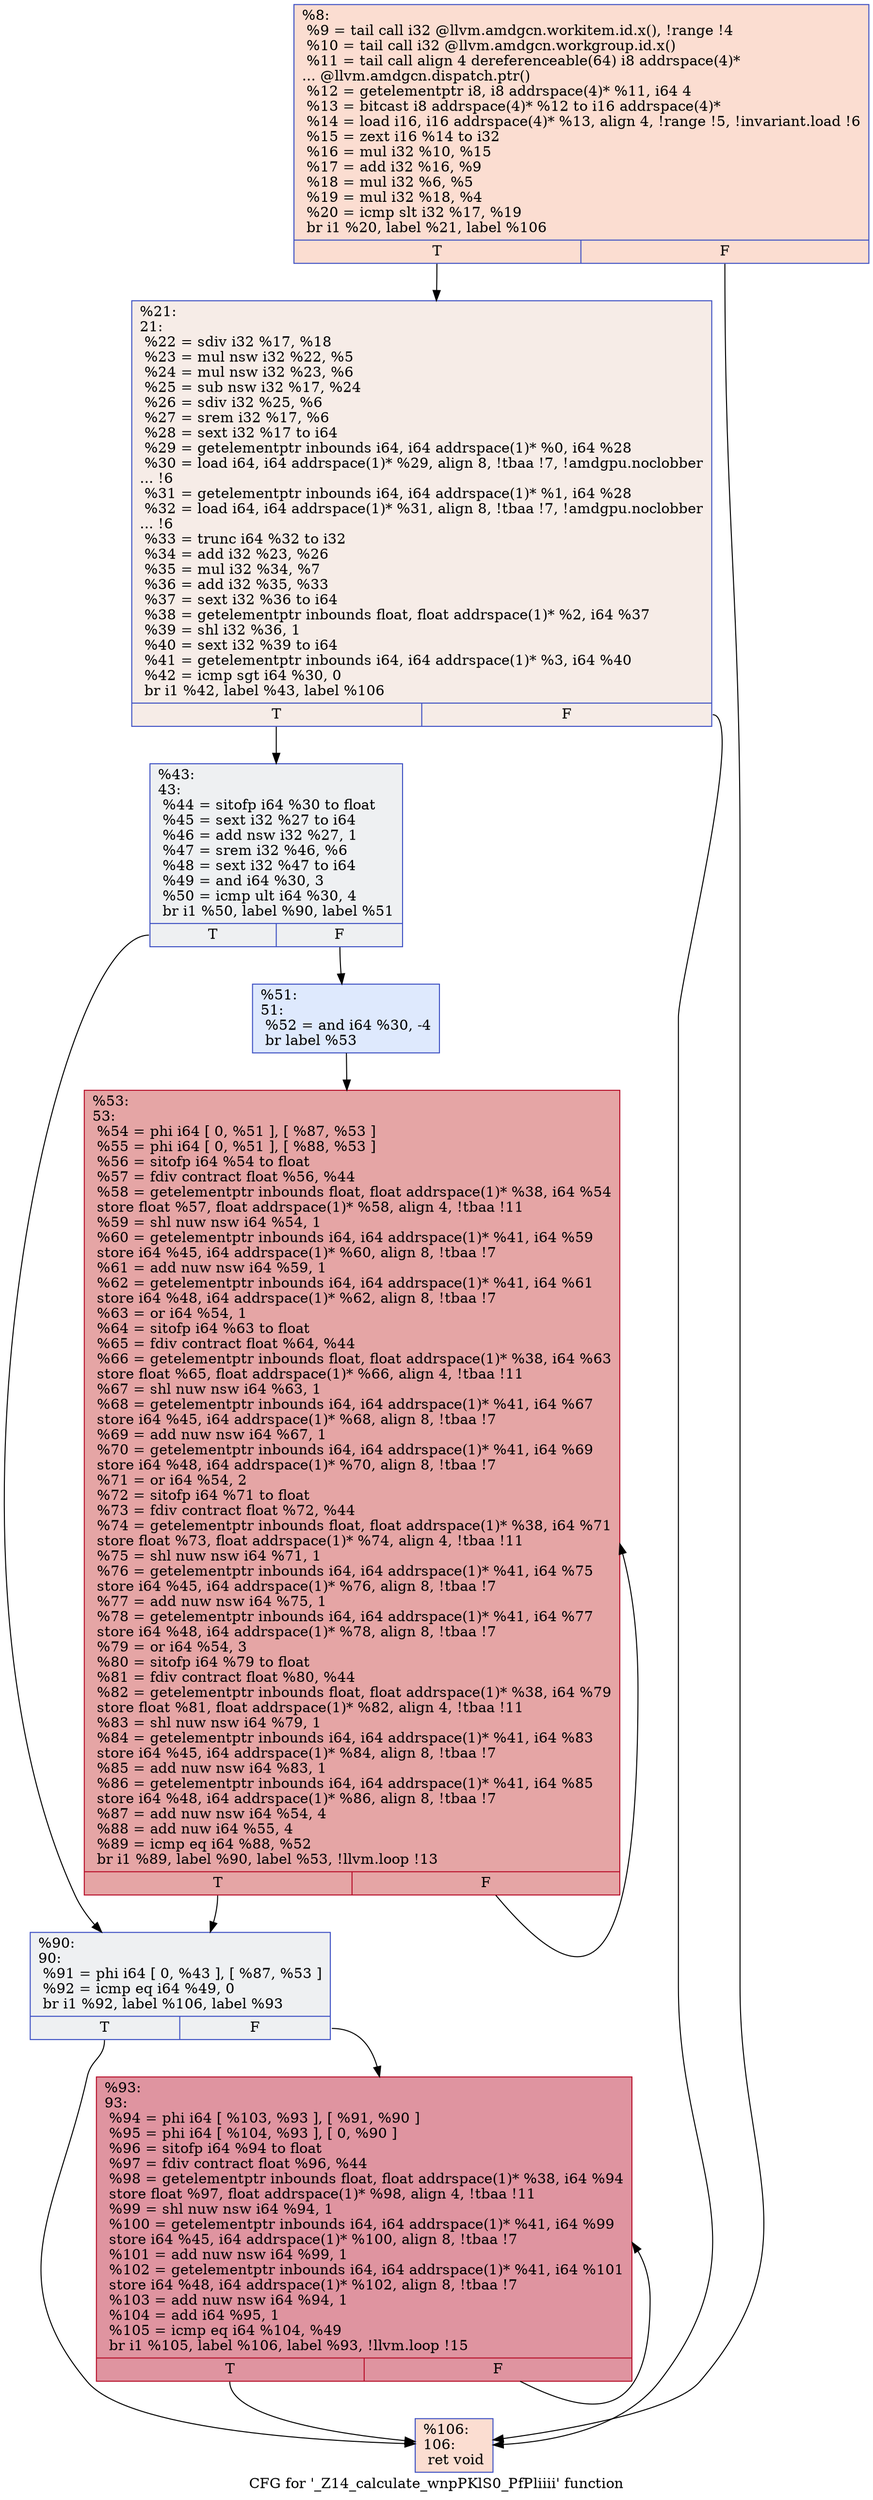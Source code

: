 digraph "CFG for '_Z14_calculate_wnpPKlS0_PfPliiii' function" {
	label="CFG for '_Z14_calculate_wnpPKlS0_PfPliiii' function";

	Node0x51f4320 [shape=record,color="#3d50c3ff", style=filled, fillcolor="#f7b39670",label="{%8:\l  %9 = tail call i32 @llvm.amdgcn.workitem.id.x(), !range !4\l  %10 = tail call i32 @llvm.amdgcn.workgroup.id.x()\l  %11 = tail call align 4 dereferenceable(64) i8 addrspace(4)*\l... @llvm.amdgcn.dispatch.ptr()\l  %12 = getelementptr i8, i8 addrspace(4)* %11, i64 4\l  %13 = bitcast i8 addrspace(4)* %12 to i16 addrspace(4)*\l  %14 = load i16, i16 addrspace(4)* %13, align 4, !range !5, !invariant.load !6\l  %15 = zext i16 %14 to i32\l  %16 = mul i32 %10, %15\l  %17 = add i32 %16, %9\l  %18 = mul i32 %6, %5\l  %19 = mul i32 %18, %4\l  %20 = icmp slt i32 %17, %19\l  br i1 %20, label %21, label %106\l|{<s0>T|<s1>F}}"];
	Node0x51f4320:s0 -> Node0x51f63b0;
	Node0x51f4320:s1 -> Node0x51f6440;
	Node0x51f63b0 [shape=record,color="#3d50c3ff", style=filled, fillcolor="#ead5c970",label="{%21:\l21:                                               \l  %22 = sdiv i32 %17, %18\l  %23 = mul nsw i32 %22, %5\l  %24 = mul nsw i32 %23, %6\l  %25 = sub nsw i32 %17, %24\l  %26 = sdiv i32 %25, %6\l  %27 = srem i32 %17, %6\l  %28 = sext i32 %17 to i64\l  %29 = getelementptr inbounds i64, i64 addrspace(1)* %0, i64 %28\l  %30 = load i64, i64 addrspace(1)* %29, align 8, !tbaa !7, !amdgpu.noclobber\l... !6\l  %31 = getelementptr inbounds i64, i64 addrspace(1)* %1, i64 %28\l  %32 = load i64, i64 addrspace(1)* %31, align 8, !tbaa !7, !amdgpu.noclobber\l... !6\l  %33 = trunc i64 %32 to i32\l  %34 = add i32 %23, %26\l  %35 = mul i32 %34, %7\l  %36 = add i32 %35, %33\l  %37 = sext i32 %36 to i64\l  %38 = getelementptr inbounds float, float addrspace(1)* %2, i64 %37\l  %39 = shl i32 %36, 1\l  %40 = sext i32 %39 to i64\l  %41 = getelementptr inbounds i64, i64 addrspace(1)* %3, i64 %40\l  %42 = icmp sgt i64 %30, 0\l  br i1 %42, label %43, label %106\l|{<s0>T|<s1>F}}"];
	Node0x51f63b0:s0 -> Node0x51f7ff0;
	Node0x51f63b0:s1 -> Node0x51f6440;
	Node0x51f7ff0 [shape=record,color="#3d50c3ff", style=filled, fillcolor="#d9dce170",label="{%43:\l43:                                               \l  %44 = sitofp i64 %30 to float\l  %45 = sext i32 %27 to i64\l  %46 = add nsw i32 %27, 1\l  %47 = srem i32 %46, %6\l  %48 = sext i32 %47 to i64\l  %49 = and i64 %30, 3\l  %50 = icmp ult i64 %30, 4\l  br i1 %50, label %90, label %51\l|{<s0>T|<s1>F}}"];
	Node0x51f7ff0:s0 -> Node0x51f84f0;
	Node0x51f7ff0:s1 -> Node0x51f8540;
	Node0x51f8540 [shape=record,color="#3d50c3ff", style=filled, fillcolor="#b5cdfa70",label="{%51:\l51:                                               \l  %52 = and i64 %30, -4\l  br label %53\l}"];
	Node0x51f8540 -> Node0x51f8740;
	Node0x51f8740 [shape=record,color="#b70d28ff", style=filled, fillcolor="#c5333470",label="{%53:\l53:                                               \l  %54 = phi i64 [ 0, %51 ], [ %87, %53 ]\l  %55 = phi i64 [ 0, %51 ], [ %88, %53 ]\l  %56 = sitofp i64 %54 to float\l  %57 = fdiv contract float %56, %44\l  %58 = getelementptr inbounds float, float addrspace(1)* %38, i64 %54\l  store float %57, float addrspace(1)* %58, align 4, !tbaa !11\l  %59 = shl nuw nsw i64 %54, 1\l  %60 = getelementptr inbounds i64, i64 addrspace(1)* %41, i64 %59\l  store i64 %45, i64 addrspace(1)* %60, align 8, !tbaa !7\l  %61 = add nuw nsw i64 %59, 1\l  %62 = getelementptr inbounds i64, i64 addrspace(1)* %41, i64 %61\l  store i64 %48, i64 addrspace(1)* %62, align 8, !tbaa !7\l  %63 = or i64 %54, 1\l  %64 = sitofp i64 %63 to float\l  %65 = fdiv contract float %64, %44\l  %66 = getelementptr inbounds float, float addrspace(1)* %38, i64 %63\l  store float %65, float addrspace(1)* %66, align 4, !tbaa !11\l  %67 = shl nuw nsw i64 %63, 1\l  %68 = getelementptr inbounds i64, i64 addrspace(1)* %41, i64 %67\l  store i64 %45, i64 addrspace(1)* %68, align 8, !tbaa !7\l  %69 = add nuw nsw i64 %67, 1\l  %70 = getelementptr inbounds i64, i64 addrspace(1)* %41, i64 %69\l  store i64 %48, i64 addrspace(1)* %70, align 8, !tbaa !7\l  %71 = or i64 %54, 2\l  %72 = sitofp i64 %71 to float\l  %73 = fdiv contract float %72, %44\l  %74 = getelementptr inbounds float, float addrspace(1)* %38, i64 %71\l  store float %73, float addrspace(1)* %74, align 4, !tbaa !11\l  %75 = shl nuw nsw i64 %71, 1\l  %76 = getelementptr inbounds i64, i64 addrspace(1)* %41, i64 %75\l  store i64 %45, i64 addrspace(1)* %76, align 8, !tbaa !7\l  %77 = add nuw nsw i64 %75, 1\l  %78 = getelementptr inbounds i64, i64 addrspace(1)* %41, i64 %77\l  store i64 %48, i64 addrspace(1)* %78, align 8, !tbaa !7\l  %79 = or i64 %54, 3\l  %80 = sitofp i64 %79 to float\l  %81 = fdiv contract float %80, %44\l  %82 = getelementptr inbounds float, float addrspace(1)* %38, i64 %79\l  store float %81, float addrspace(1)* %82, align 4, !tbaa !11\l  %83 = shl nuw nsw i64 %79, 1\l  %84 = getelementptr inbounds i64, i64 addrspace(1)* %41, i64 %83\l  store i64 %45, i64 addrspace(1)* %84, align 8, !tbaa !7\l  %85 = add nuw nsw i64 %83, 1\l  %86 = getelementptr inbounds i64, i64 addrspace(1)* %41, i64 %85\l  store i64 %48, i64 addrspace(1)* %86, align 8, !tbaa !7\l  %87 = add nuw nsw i64 %54, 4\l  %88 = add nuw i64 %55, 4\l  %89 = icmp eq i64 %88, %52\l  br i1 %89, label %90, label %53, !llvm.loop !13\l|{<s0>T|<s1>F}}"];
	Node0x51f8740:s0 -> Node0x51f84f0;
	Node0x51f8740:s1 -> Node0x51f8740;
	Node0x51f84f0 [shape=record,color="#3d50c3ff", style=filled, fillcolor="#d9dce170",label="{%90:\l90:                                               \l  %91 = phi i64 [ 0, %43 ], [ %87, %53 ]\l  %92 = icmp eq i64 %49, 0\l  br i1 %92, label %106, label %93\l|{<s0>T|<s1>F}}"];
	Node0x51f84f0:s0 -> Node0x51f6440;
	Node0x51f84f0:s1 -> Node0x51fb0d0;
	Node0x51fb0d0 [shape=record,color="#b70d28ff", style=filled, fillcolor="#b70d2870",label="{%93:\l93:                                               \l  %94 = phi i64 [ %103, %93 ], [ %91, %90 ]\l  %95 = phi i64 [ %104, %93 ], [ 0, %90 ]\l  %96 = sitofp i64 %94 to float\l  %97 = fdiv contract float %96, %44\l  %98 = getelementptr inbounds float, float addrspace(1)* %38, i64 %94\l  store float %97, float addrspace(1)* %98, align 4, !tbaa !11\l  %99 = shl nuw nsw i64 %94, 1\l  %100 = getelementptr inbounds i64, i64 addrspace(1)* %41, i64 %99\l  store i64 %45, i64 addrspace(1)* %100, align 8, !tbaa !7\l  %101 = add nuw nsw i64 %99, 1\l  %102 = getelementptr inbounds i64, i64 addrspace(1)* %41, i64 %101\l  store i64 %48, i64 addrspace(1)* %102, align 8, !tbaa !7\l  %103 = add nuw nsw i64 %94, 1\l  %104 = add i64 %95, 1\l  %105 = icmp eq i64 %104, %49\l  br i1 %105, label %106, label %93, !llvm.loop !15\l|{<s0>T|<s1>F}}"];
	Node0x51fb0d0:s0 -> Node0x51f6440;
	Node0x51fb0d0:s1 -> Node0x51fb0d0;
	Node0x51f6440 [shape=record,color="#3d50c3ff", style=filled, fillcolor="#f7b39670",label="{%106:\l106:                                              \l  ret void\l}"];
}
